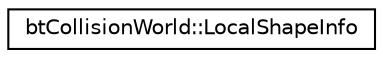 digraph G
{
  edge [fontname="Helvetica",fontsize="10",labelfontname="Helvetica",labelfontsize="10"];
  node [fontname="Helvetica",fontsize="10",shape=record];
  rankdir="LR";
  Node1 [label="btCollisionWorld::LocalShapeInfo",height=0.2,width=0.4,color="black", fillcolor="white", style="filled",URL="$structbtCollisionWorld_1_1LocalShapeInfo.html",tooltip="LocalShapeInfo gives extra information for complex shapes Currently, only btTriangleMeshShape is avai..."];
}
